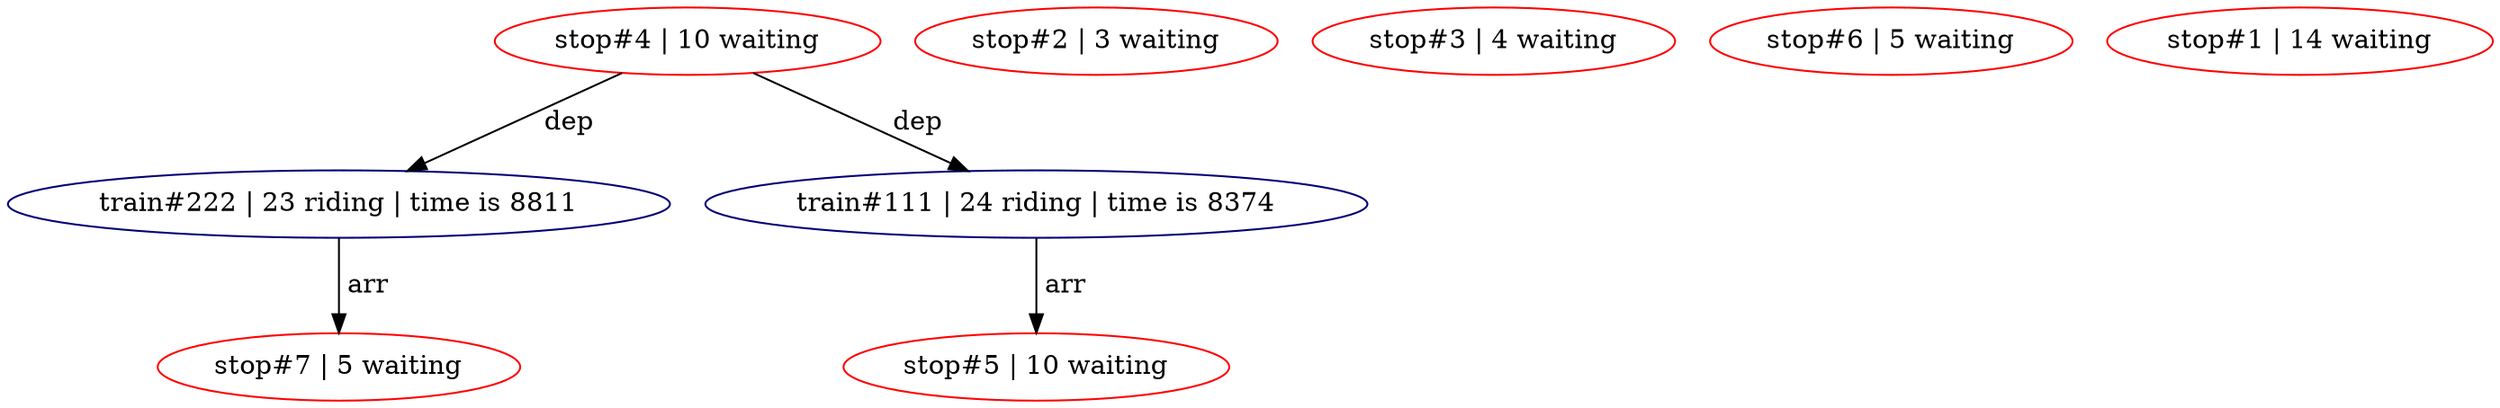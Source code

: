 digraph G
{
  train222 [ label="train#222 | 23 riding | time is 8811", color="#000077 "];
  train111 [ label="train#111 | 24 riding | time is 8374", color="#000077 "];

  stop2 [ label="stop#2 | 3 waiting", color="#FF0000"];
  stop3 [ label="stop#3 | 4 waiting", color="#FF0000"];
  stop6 [ label="stop#6 | 5 waiting", color="#FF0000"];
  stop7 [ label="stop#7 | 5 waiting", color="#FF0000"];
  stop4 [ label="stop#4 | 10 waiting", color="#FF0000"];
  stop5 [ label="stop#5 | 10 waiting", color="#FF0000"];
  stop1 [ label="stop#1 | 14 waiting", color="#FF0000"];

  stop4 -> train222 [ label=" dep" ];
  train222 -> stop7 [ label=" arr" ];
  stop4 -> train111 [ label=" dep" ];
  train111 -> stop5 [ label=" arr" ];
}

